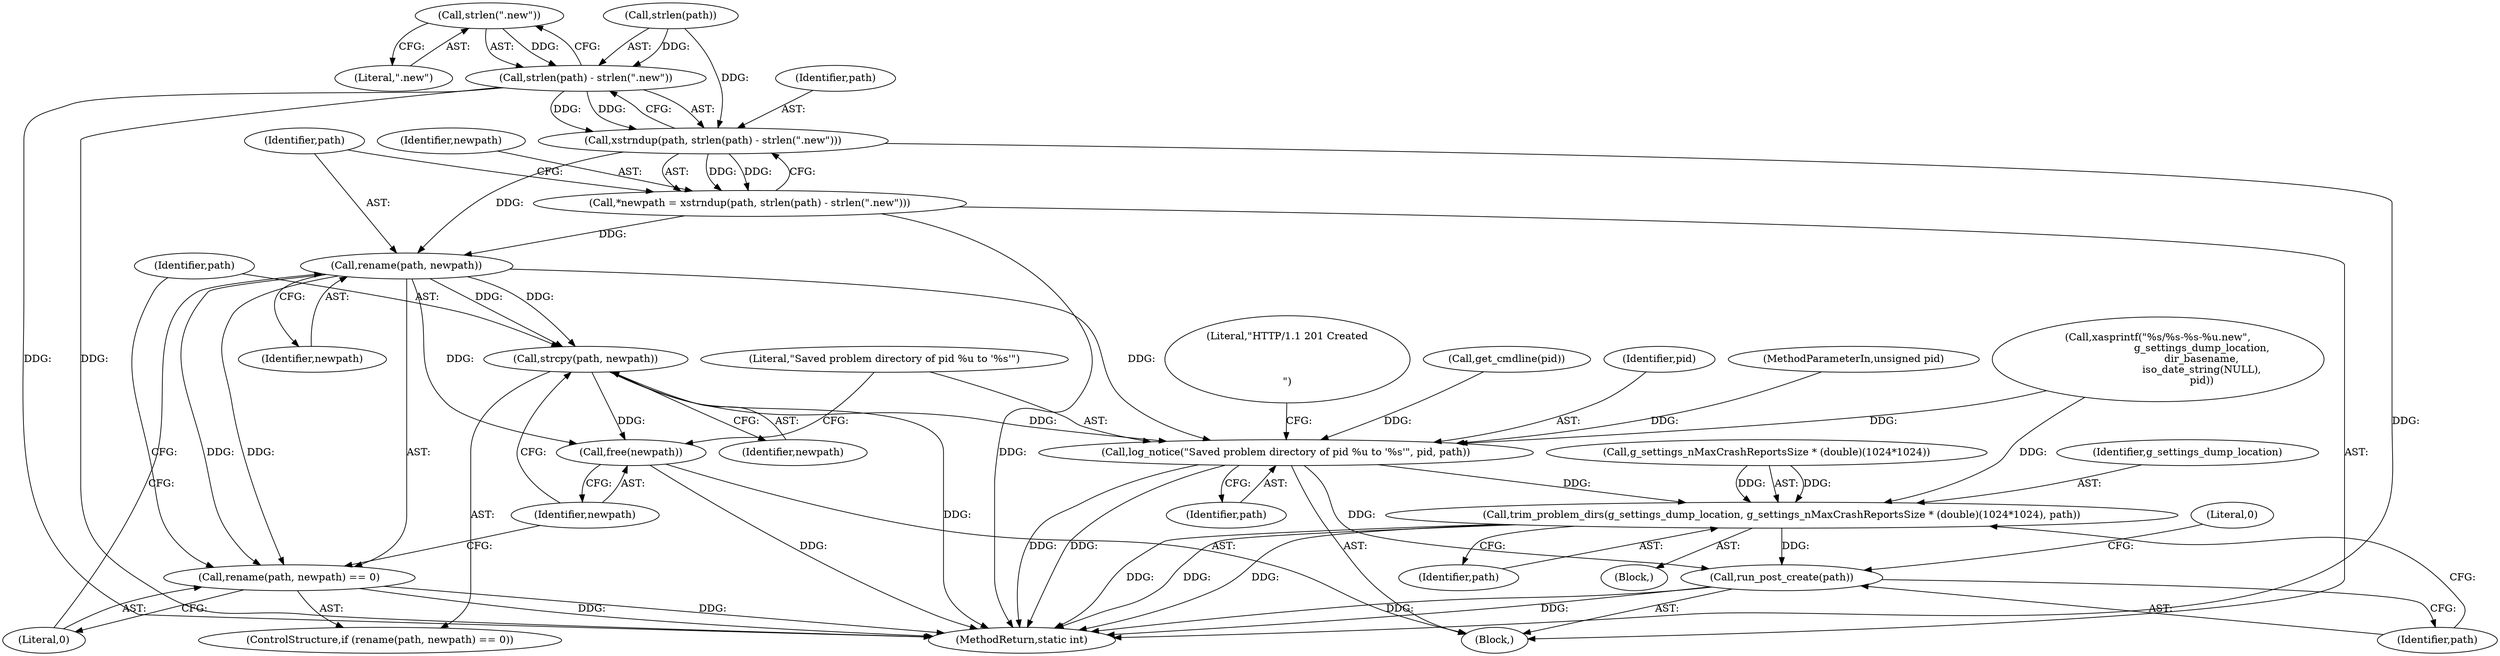 digraph "0_abrt_8939398b82006ba1fec4ed491339fc075f43fc7c@API" {
"1000246" [label="(Call,strlen(\".new\"))"];
"1000243" [label="(Call,strlen(path) - strlen(\".new\"))"];
"1000241" [label="(Call,xstrndup(path, strlen(path) - strlen(\".new\")))"];
"1000239" [label="(Call,*newpath = xstrndup(path, strlen(path) - strlen(\".new\")))"];
"1000250" [label="(Call,rename(path, newpath))"];
"1000249" [label="(Call,rename(path, newpath) == 0)"];
"1000254" [label="(Call,strcpy(path, newpath))"];
"1000257" [label="(Call,free(newpath))"];
"1000259" [label="(Call,log_notice(\"Saved problem directory of pid %u to '%s'\", pid, path))"];
"1000277" [label="(Call,trim_problem_dirs(g_settings_dump_location, g_settings_nMaxCrashReportsSize * (double)(1024*1024), path))"];
"1000287" [label="(Call,run_post_create(path))"];
"1000288" [label="(Identifier,path)"];
"1000264" [label="(Literal,\"HTTP/1.1 201 Created\r\n\r\n\")"];
"1000242" [label="(Identifier,path)"];
"1000278" [label="(Identifier,g_settings_dump_location)"];
"1000259" [label="(Call,log_notice(\"Saved problem directory of pid %u to '%s'\", pid, path))"];
"1000286" [label="(Identifier,path)"];
"1000256" [label="(Identifier,newpath)"];
"1000241" [label="(Call,xstrndup(path, strlen(path) - strlen(\".new\")))"];
"1000262" [label="(Identifier,path)"];
"1000246" [label="(Call,strlen(\".new\"))"];
"1000255" [label="(Identifier,path)"];
"1000249" [label="(Call,rename(path, newpath) == 0)"];
"1000243" [label="(Call,strlen(path) - strlen(\".new\"))"];
"1000257" [label="(Call,free(newpath))"];
"1000189" [label="(Call,get_cmdline(pid))"];
"1000290" [label="(Literal,0)"];
"1000291" [label="(MethodReturn,static int)"];
"1000254" [label="(Call,strcpy(path, newpath))"];
"1000258" [label="(Identifier,newpath)"];
"1000240" [label="(Identifier,newpath)"];
"1000253" [label="(Literal,0)"];
"1000239" [label="(Call,*newpath = xstrndup(path, strlen(path) - strlen(\".new\")))"];
"1000244" [label="(Call,strlen(path))"];
"1000287" [label="(Call,run_post_create(path))"];
"1000247" [label="(Literal,\".new\")"];
"1000276" [label="(Block,)"];
"1000261" [label="(Identifier,pid)"];
"1000260" [label="(Literal,\"Saved problem directory of pid %u to '%s'\")"];
"1000250" [label="(Call,rename(path, newpath))"];
"1000248" [label="(ControlStructure,if (rename(path, newpath) == 0))"];
"1000114" [label="(MethodParameterIn,unsigned pid)"];
"1000115" [label="(Block,)"];
"1000277" [label="(Call,trim_problem_dirs(g_settings_dump_location, g_settings_nMaxCrashReportsSize * (double)(1024*1024), path))"];
"1000251" [label="(Identifier,path)"];
"1000252" [label="(Identifier,newpath)"];
"1000144" [label="(Call,xasprintf(\"%s/%s-%s-%u.new\",\n                           g_settings_dump_location,\n                           dir_basename,\n                           iso_date_string(NULL),\n                           pid))"];
"1000279" [label="(Call,g_settings_nMaxCrashReportsSize * (double)(1024*1024))"];
"1000246" -> "1000243"  [label="AST: "];
"1000246" -> "1000247"  [label="CFG: "];
"1000247" -> "1000246"  [label="AST: "];
"1000243" -> "1000246"  [label="CFG: "];
"1000246" -> "1000243"  [label="DDG: "];
"1000243" -> "1000241"  [label="AST: "];
"1000244" -> "1000243"  [label="AST: "];
"1000241" -> "1000243"  [label="CFG: "];
"1000243" -> "1000291"  [label="DDG: "];
"1000243" -> "1000291"  [label="DDG: "];
"1000243" -> "1000241"  [label="DDG: "];
"1000243" -> "1000241"  [label="DDG: "];
"1000244" -> "1000243"  [label="DDG: "];
"1000241" -> "1000239"  [label="AST: "];
"1000242" -> "1000241"  [label="AST: "];
"1000239" -> "1000241"  [label="CFG: "];
"1000241" -> "1000291"  [label="DDG: "];
"1000241" -> "1000239"  [label="DDG: "];
"1000241" -> "1000239"  [label="DDG: "];
"1000244" -> "1000241"  [label="DDG: "];
"1000241" -> "1000250"  [label="DDG: "];
"1000239" -> "1000115"  [label="AST: "];
"1000240" -> "1000239"  [label="AST: "];
"1000251" -> "1000239"  [label="CFG: "];
"1000239" -> "1000291"  [label="DDG: "];
"1000239" -> "1000250"  [label="DDG: "];
"1000250" -> "1000249"  [label="AST: "];
"1000250" -> "1000252"  [label="CFG: "];
"1000251" -> "1000250"  [label="AST: "];
"1000252" -> "1000250"  [label="AST: "];
"1000253" -> "1000250"  [label="CFG: "];
"1000250" -> "1000249"  [label="DDG: "];
"1000250" -> "1000249"  [label="DDG: "];
"1000250" -> "1000254"  [label="DDG: "];
"1000250" -> "1000254"  [label="DDG: "];
"1000250" -> "1000257"  [label="DDG: "];
"1000250" -> "1000259"  [label="DDG: "];
"1000249" -> "1000248"  [label="AST: "];
"1000249" -> "1000253"  [label="CFG: "];
"1000253" -> "1000249"  [label="AST: "];
"1000255" -> "1000249"  [label="CFG: "];
"1000258" -> "1000249"  [label="CFG: "];
"1000249" -> "1000291"  [label="DDG: "];
"1000249" -> "1000291"  [label="DDG: "];
"1000254" -> "1000248"  [label="AST: "];
"1000254" -> "1000256"  [label="CFG: "];
"1000255" -> "1000254"  [label="AST: "];
"1000256" -> "1000254"  [label="AST: "];
"1000258" -> "1000254"  [label="CFG: "];
"1000254" -> "1000291"  [label="DDG: "];
"1000254" -> "1000257"  [label="DDG: "];
"1000254" -> "1000259"  [label="DDG: "];
"1000257" -> "1000115"  [label="AST: "];
"1000257" -> "1000258"  [label="CFG: "];
"1000258" -> "1000257"  [label="AST: "];
"1000260" -> "1000257"  [label="CFG: "];
"1000257" -> "1000291"  [label="DDG: "];
"1000259" -> "1000115"  [label="AST: "];
"1000259" -> "1000262"  [label="CFG: "];
"1000260" -> "1000259"  [label="AST: "];
"1000261" -> "1000259"  [label="AST: "];
"1000262" -> "1000259"  [label="AST: "];
"1000264" -> "1000259"  [label="CFG: "];
"1000259" -> "1000291"  [label="DDG: "];
"1000259" -> "1000291"  [label="DDG: "];
"1000189" -> "1000259"  [label="DDG: "];
"1000144" -> "1000259"  [label="DDG: "];
"1000114" -> "1000259"  [label="DDG: "];
"1000259" -> "1000277"  [label="DDG: "];
"1000259" -> "1000287"  [label="DDG: "];
"1000277" -> "1000276"  [label="AST: "];
"1000277" -> "1000286"  [label="CFG: "];
"1000278" -> "1000277"  [label="AST: "];
"1000279" -> "1000277"  [label="AST: "];
"1000286" -> "1000277"  [label="AST: "];
"1000288" -> "1000277"  [label="CFG: "];
"1000277" -> "1000291"  [label="DDG: "];
"1000277" -> "1000291"  [label="DDG: "];
"1000277" -> "1000291"  [label="DDG: "];
"1000144" -> "1000277"  [label="DDG: "];
"1000279" -> "1000277"  [label="DDG: "];
"1000279" -> "1000277"  [label="DDG: "];
"1000277" -> "1000287"  [label="DDG: "];
"1000287" -> "1000115"  [label="AST: "];
"1000287" -> "1000288"  [label="CFG: "];
"1000288" -> "1000287"  [label="AST: "];
"1000290" -> "1000287"  [label="CFG: "];
"1000287" -> "1000291"  [label="DDG: "];
"1000287" -> "1000291"  [label="DDG: "];
}
